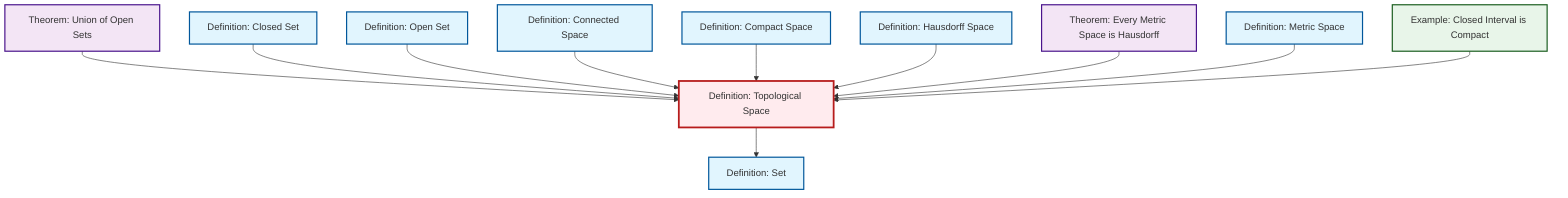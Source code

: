 graph TD
    classDef definition fill:#e1f5fe,stroke:#01579b,stroke-width:2px
    classDef theorem fill:#f3e5f5,stroke:#4a148c,stroke-width:2px
    classDef axiom fill:#fff3e0,stroke:#e65100,stroke-width:2px
    classDef example fill:#e8f5e9,stroke:#1b5e20,stroke-width:2px
    classDef current fill:#ffebee,stroke:#b71c1c,stroke-width:3px
    def-topological-space["Definition: Topological Space"]:::definition
    def-closed-set["Definition: Closed Set"]:::definition
    def-open-set["Definition: Open Set"]:::definition
    ex-closed-interval-compact["Example: Closed Interval is Compact"]:::example
    def-set["Definition: Set"]:::definition
    thm-metric-hausdorff["Theorem: Every Metric Space is Hausdorff"]:::theorem
    def-hausdorff["Definition: Hausdorff Space"]:::definition
    thm-union-open-sets["Theorem: Union of Open Sets"]:::theorem
    def-connected["Definition: Connected Space"]:::definition
    def-compact["Definition: Compact Space"]:::definition
    def-metric-space["Definition: Metric Space"]:::definition
    thm-union-open-sets --> def-topological-space
    def-closed-set --> def-topological-space
    def-open-set --> def-topological-space
    def-connected --> def-topological-space
    def-compact --> def-topological-space
    def-hausdorff --> def-topological-space
    thm-metric-hausdorff --> def-topological-space
    def-topological-space --> def-set
    def-metric-space --> def-topological-space
    ex-closed-interval-compact --> def-topological-space
    class def-topological-space current